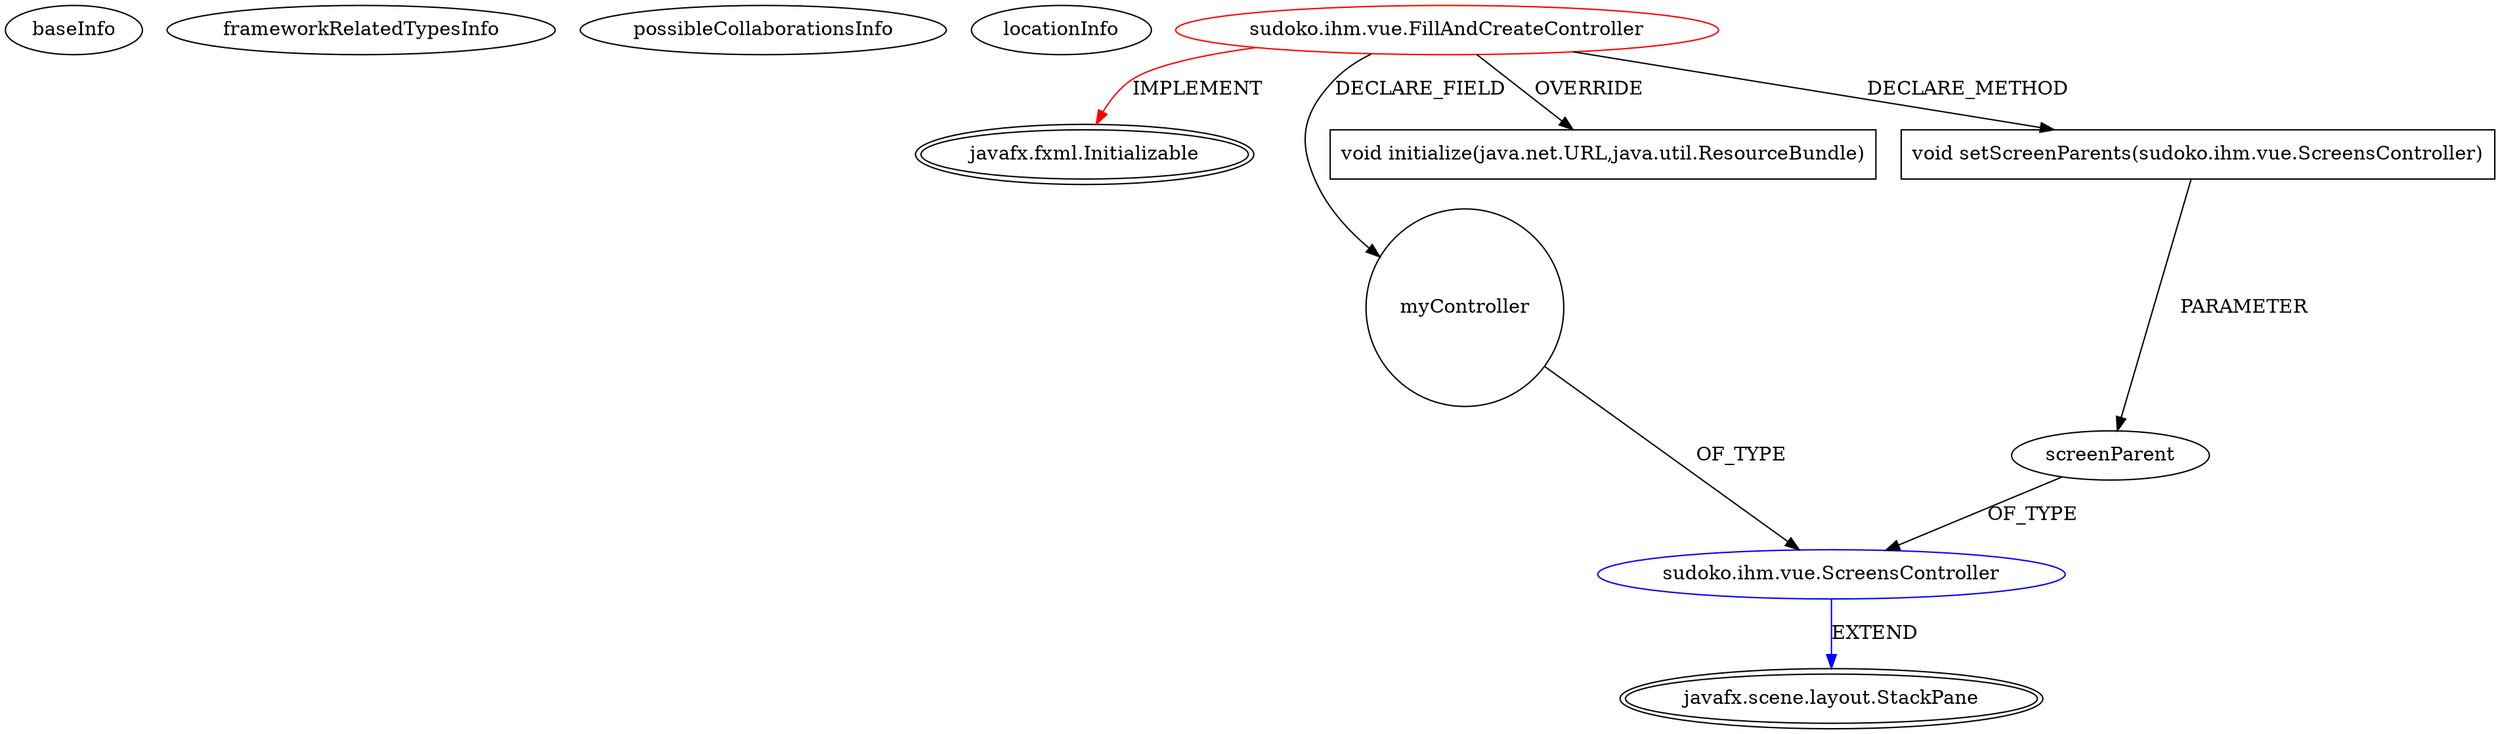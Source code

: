 digraph {
baseInfo[graphId=3661,category="extension_graph",isAnonymous=false,possibleRelation=true]
frameworkRelatedTypesInfo[0="javafx.fxml.Initializable"]
possibleCollaborationsInfo[0="3661~CLIENT_METHOD_DECLARATION-PARAMETER_DECLARATION-FIELD_DECLARATION-~javafx.fxml.Initializable ~javafx.scene.layout.StackPane ~false~false"]
locationInfo[projectName="mouradsaadi-LO23-IHM",filePath="/mouradsaadi-LO23-IHM/LO23-IHM-master/Sudoku-IHM/src/sudoko/ihm/vue/FillAndCreateController.java",contextSignature="FillAndCreateController",graphId="3661"]
0[label="sudoko.ihm.vue.FillAndCreateController",vertexType="ROOT_CLIENT_CLASS_DECLARATION",isFrameworkType=false,color=red]
1[label="javafx.fxml.Initializable",vertexType="FRAMEWORK_INTERFACE_TYPE",isFrameworkType=true,peripheries=2]
2[label="myController",vertexType="FIELD_DECLARATION",isFrameworkType=false,shape=circle]
3[label="sudoko.ihm.vue.ScreensController",vertexType="REFERENCE_CLIENT_CLASS_DECLARATION",isFrameworkType=false,color=blue]
4[label="javafx.scene.layout.StackPane",vertexType="FRAMEWORK_CLASS_TYPE",isFrameworkType=true,peripheries=2]
5[label="void initialize(java.net.URL,java.util.ResourceBundle)",vertexType="OVERRIDING_METHOD_DECLARATION",isFrameworkType=false,shape=box]
6[label="void setScreenParents(sudoko.ihm.vue.ScreensController)",vertexType="CLIENT_METHOD_DECLARATION",isFrameworkType=false,shape=box]
7[label="screenParent",vertexType="PARAMETER_DECLARATION",isFrameworkType=false]
0->1[label="IMPLEMENT",color=red]
0->2[label="DECLARE_FIELD"]
3->4[label="EXTEND",color=blue]
2->3[label="OF_TYPE"]
0->5[label="OVERRIDE"]
0->6[label="DECLARE_METHOD"]
7->3[label="OF_TYPE"]
6->7[label="PARAMETER"]
}
